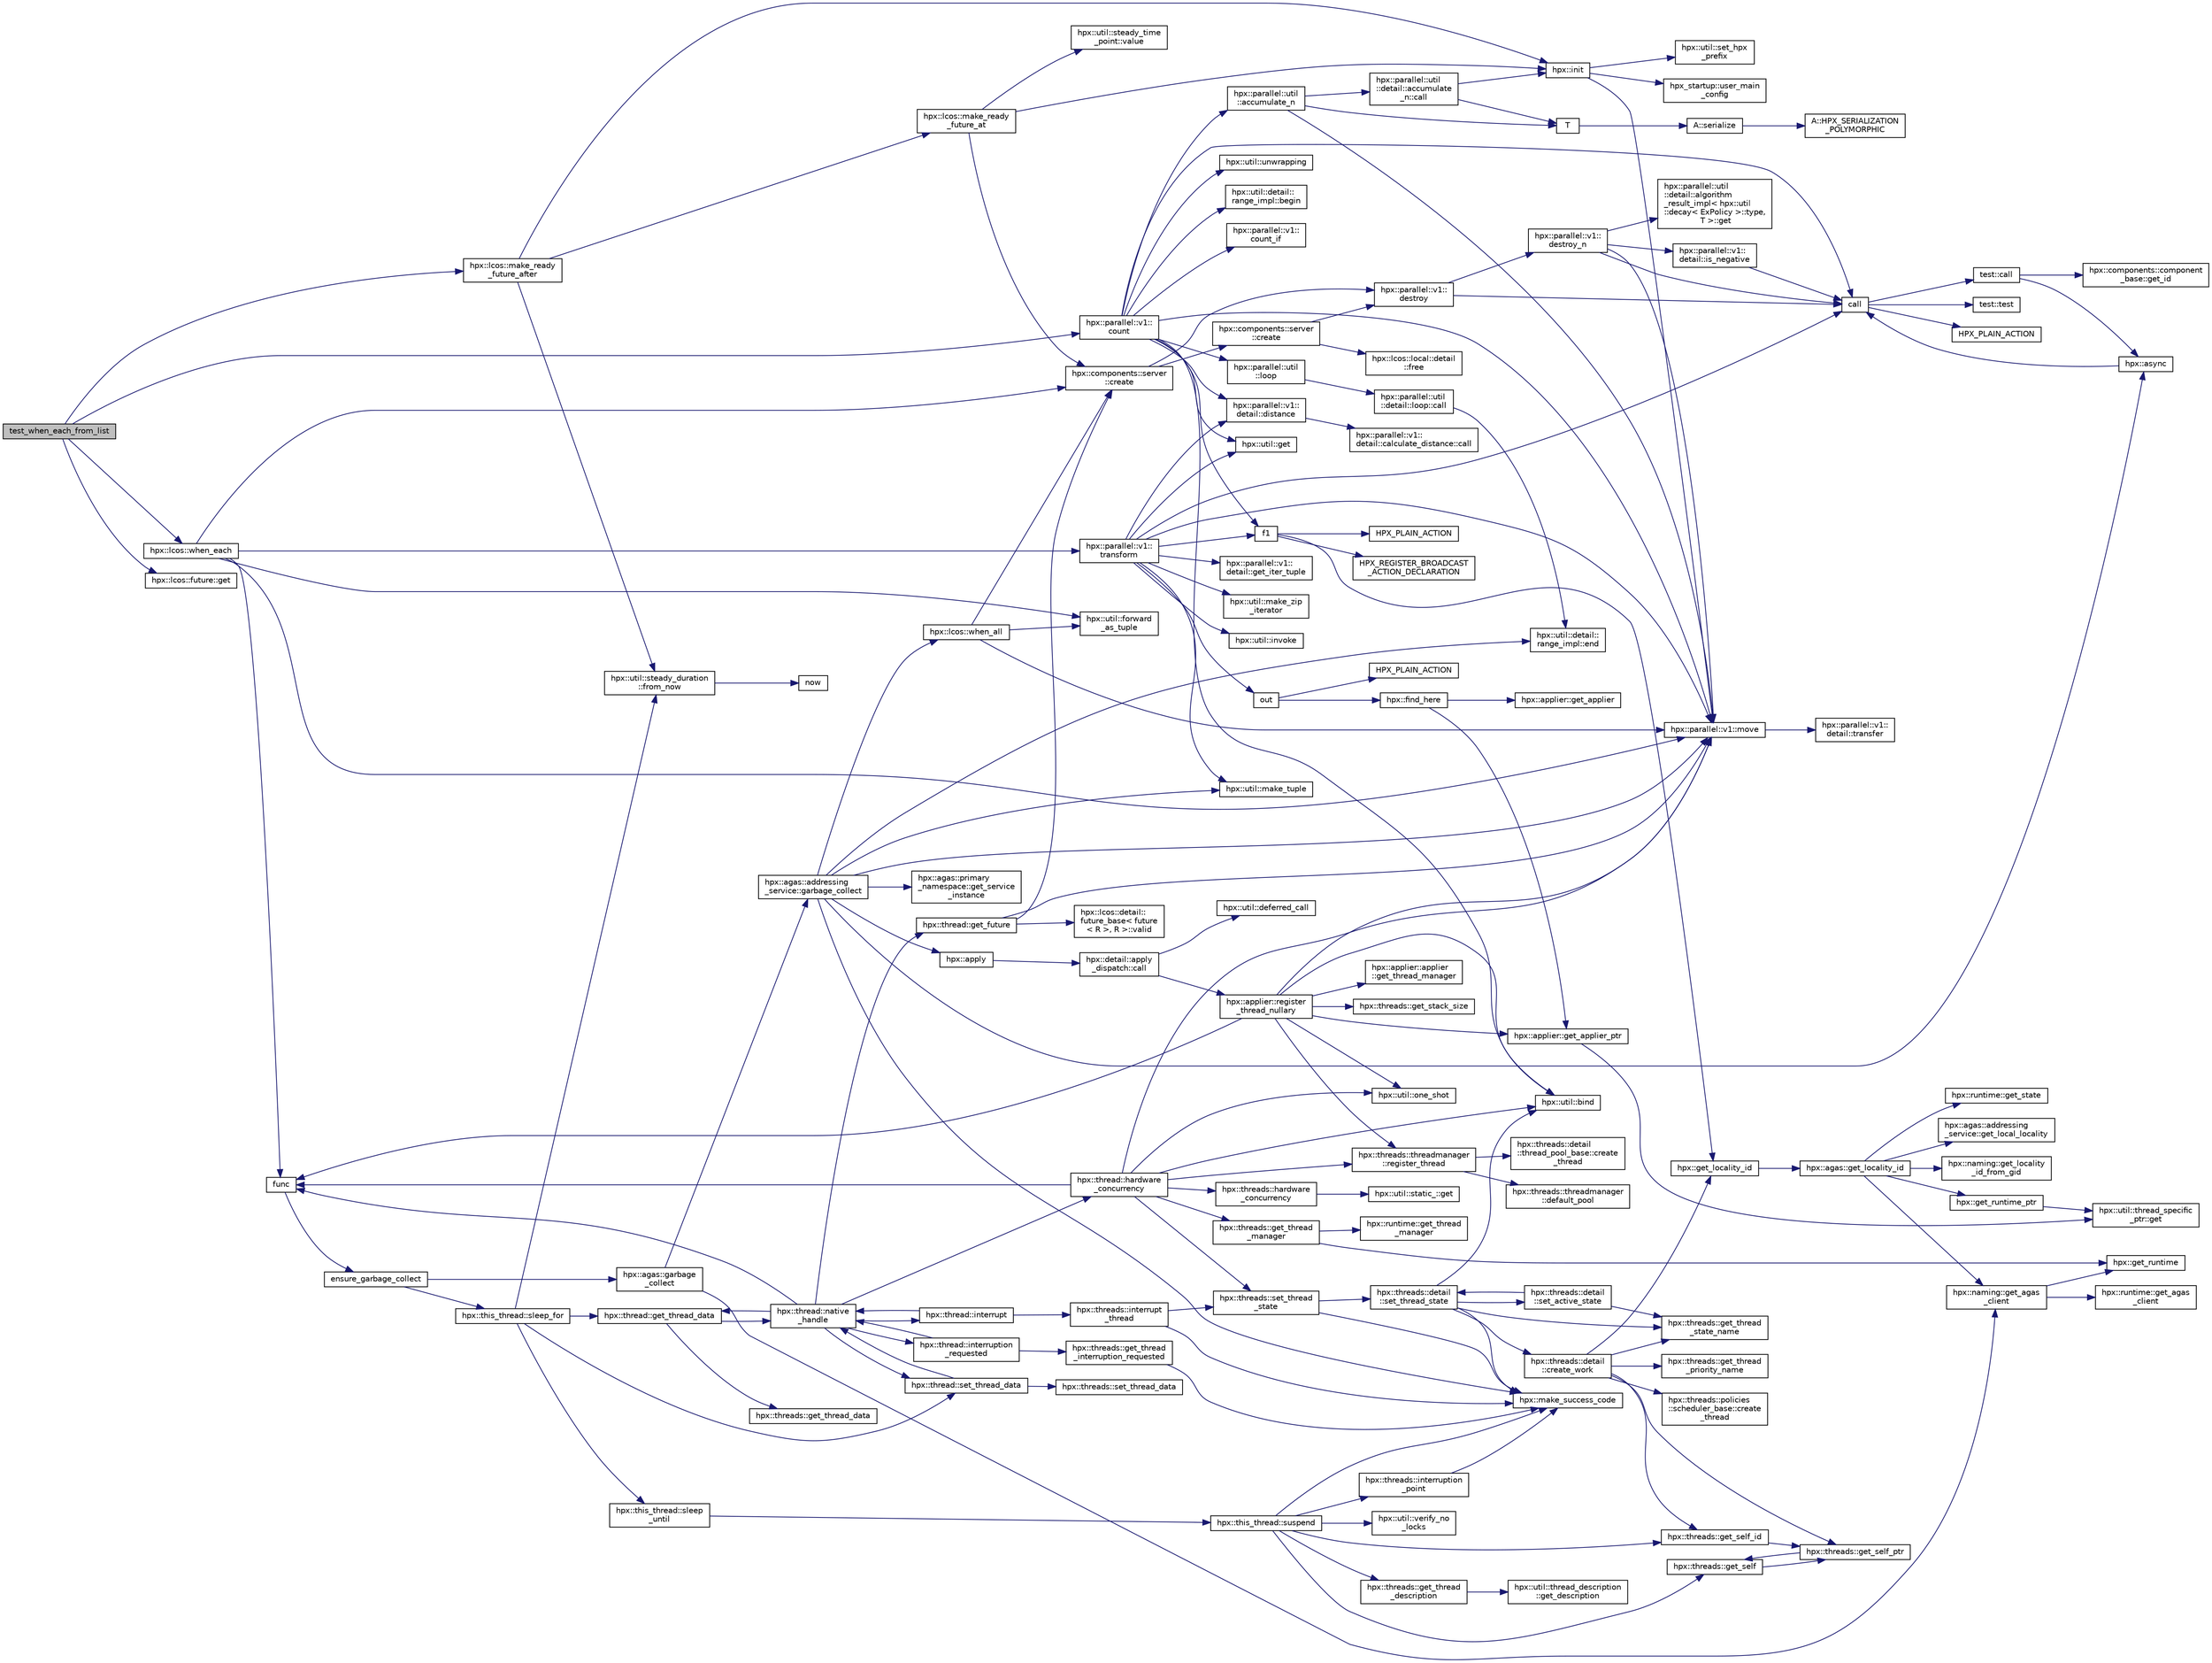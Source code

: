 digraph "test_when_each_from_list"
{
  edge [fontname="Helvetica",fontsize="10",labelfontname="Helvetica",labelfontsize="10"];
  node [fontname="Helvetica",fontsize="10",shape=record];
  rankdir="LR";
  Node575 [label="test_when_each_from_list",height=0.2,width=0.4,color="black", fillcolor="grey75", style="filled", fontcolor="black"];
  Node575 -> Node576 [color="midnightblue",fontsize="10",style="solid",fontname="Helvetica"];
  Node576 [label="hpx::parallel::v1::\lcount",height=0.2,width=0.4,color="black", fillcolor="white", style="filled",URL="$db/db9/namespacehpx_1_1parallel_1_1v1.html#a19d058114a2bd44801aab4176b188e23"];
  Node576 -> Node577 [color="midnightblue",fontsize="10",style="solid",fontname="Helvetica"];
  Node577 [label="hpx::parallel::v1::\lcount_if",height=0.2,width=0.4,color="black", fillcolor="white", style="filled",URL="$db/db9/namespacehpx_1_1parallel_1_1v1.html#ad836ff017ec208c2d6388a9b47b05ce0"];
  Node576 -> Node578 [color="midnightblue",fontsize="10",style="solid",fontname="Helvetica"];
  Node578 [label="f1",height=0.2,width=0.4,color="black", fillcolor="white", style="filled",URL="$d8/d8b/broadcast_8cpp.html#a1751fbd41f2529b84514a9dbd767959a"];
  Node578 -> Node579 [color="midnightblue",fontsize="10",style="solid",fontname="Helvetica"];
  Node579 [label="hpx::get_locality_id",height=0.2,width=0.4,color="black", fillcolor="white", style="filled",URL="$d8/d83/namespacehpx.html#a158d7c54a657bb364c1704033010697b",tooltip="Return the number of the locality this function is being called from. "];
  Node579 -> Node580 [color="midnightblue",fontsize="10",style="solid",fontname="Helvetica"];
  Node580 [label="hpx::agas::get_locality_id",height=0.2,width=0.4,color="black", fillcolor="white", style="filled",URL="$dc/d54/namespacehpx_1_1agas.html#a491cc2ddecdf0f1a9129900caa6a4d3e"];
  Node580 -> Node581 [color="midnightblue",fontsize="10",style="solid",fontname="Helvetica"];
  Node581 [label="hpx::get_runtime_ptr",height=0.2,width=0.4,color="black", fillcolor="white", style="filled",URL="$d8/d83/namespacehpx.html#af29daf2bb3e01b4d6495a1742b6cce64"];
  Node581 -> Node582 [color="midnightblue",fontsize="10",style="solid",fontname="Helvetica"];
  Node582 [label="hpx::util::thread_specific\l_ptr::get",height=0.2,width=0.4,color="black", fillcolor="white", style="filled",URL="$d4/d4c/structhpx_1_1util_1_1thread__specific__ptr.html#a3b27d8520710478aa41d1f74206bdba9"];
  Node580 -> Node583 [color="midnightblue",fontsize="10",style="solid",fontname="Helvetica"];
  Node583 [label="hpx::runtime::get_state",height=0.2,width=0.4,color="black", fillcolor="white", style="filled",URL="$d0/d7b/classhpx_1_1runtime.html#ab405f80e060dac95d624520f38b0524c"];
  Node580 -> Node584 [color="midnightblue",fontsize="10",style="solid",fontname="Helvetica"];
  Node584 [label="hpx::naming::get_agas\l_client",height=0.2,width=0.4,color="black", fillcolor="white", style="filled",URL="$d4/dc9/namespacehpx_1_1naming.html#a0408fffd5d34b620712a801b0ae3b032"];
  Node584 -> Node585 [color="midnightblue",fontsize="10",style="solid",fontname="Helvetica"];
  Node585 [label="hpx::get_runtime",height=0.2,width=0.4,color="black", fillcolor="white", style="filled",URL="$d8/d83/namespacehpx.html#aef902cc6c7dd3b9fbadf34d1e850a070"];
  Node584 -> Node586 [color="midnightblue",fontsize="10",style="solid",fontname="Helvetica"];
  Node586 [label="hpx::runtime::get_agas\l_client",height=0.2,width=0.4,color="black", fillcolor="white", style="filled",URL="$d0/d7b/classhpx_1_1runtime.html#aeb5dddd30d6b9861669af8ad44d1a96a"];
  Node580 -> Node587 [color="midnightblue",fontsize="10",style="solid",fontname="Helvetica"];
  Node587 [label="hpx::agas::addressing\l_service::get_local_locality",height=0.2,width=0.4,color="black", fillcolor="white", style="filled",URL="$db/d58/structhpx_1_1agas_1_1addressing__service.html#ab52c19a37c2a7a006c6c15f90ad0539c"];
  Node580 -> Node588 [color="midnightblue",fontsize="10",style="solid",fontname="Helvetica"];
  Node588 [label="hpx::naming::get_locality\l_id_from_gid",height=0.2,width=0.4,color="black", fillcolor="white", style="filled",URL="$d4/dc9/namespacehpx_1_1naming.html#a7fd43037784560bd04fda9b49e33529f"];
  Node578 -> Node589 [color="midnightblue",fontsize="10",style="solid",fontname="Helvetica"];
  Node589 [label="HPX_PLAIN_ACTION",height=0.2,width=0.4,color="black", fillcolor="white", style="filled",URL="$d8/d8b/broadcast_8cpp.html#a19685a0394ce6a99351f7a679f6eeefc"];
  Node578 -> Node590 [color="midnightblue",fontsize="10",style="solid",fontname="Helvetica"];
  Node590 [label="HPX_REGISTER_BROADCAST\l_ACTION_DECLARATION",height=0.2,width=0.4,color="black", fillcolor="white", style="filled",URL="$d7/d38/addressing__service_8cpp.html#a573d764d9cb34eec46a4bdffcf07875f"];
  Node576 -> Node591 [color="midnightblue",fontsize="10",style="solid",fontname="Helvetica"];
  Node591 [label="hpx::parallel::util\l::loop",height=0.2,width=0.4,color="black", fillcolor="white", style="filled",URL="$df/dc6/namespacehpx_1_1parallel_1_1util.html#a3f434e00f42929aac85debb8c5782213"];
  Node591 -> Node592 [color="midnightblue",fontsize="10",style="solid",fontname="Helvetica"];
  Node592 [label="hpx::parallel::util\l::detail::loop::call",height=0.2,width=0.4,color="black", fillcolor="white", style="filled",URL="$da/d06/structhpx_1_1parallel_1_1util_1_1detail_1_1loop.html#a5c5e8dbda782f09cdb7bc2509e3bf09e"];
  Node592 -> Node593 [color="midnightblue",fontsize="10",style="solid",fontname="Helvetica"];
  Node593 [label="hpx::util::detail::\lrange_impl::end",height=0.2,width=0.4,color="black", fillcolor="white", style="filled",URL="$d4/d4a/namespacehpx_1_1util_1_1detail_1_1range__impl.html#afb2ea48b0902f52ee4d8b764807b4316"];
  Node576 -> Node594 [color="midnightblue",fontsize="10",style="solid",fontname="Helvetica"];
  Node594 [label="hpx::util::bind",height=0.2,width=0.4,color="black", fillcolor="white", style="filled",URL="$df/dad/namespacehpx_1_1util.html#ad844caedf82a0173d6909d910c3e48c6"];
  Node576 -> Node595 [color="midnightblue",fontsize="10",style="solid",fontname="Helvetica"];
  Node595 [label="hpx::parallel::v1::move",height=0.2,width=0.4,color="black", fillcolor="white", style="filled",URL="$db/db9/namespacehpx_1_1parallel_1_1v1.html#aa7c4ede081ce786c9d1eb1adff495cfc"];
  Node595 -> Node596 [color="midnightblue",fontsize="10",style="solid",fontname="Helvetica"];
  Node596 [label="hpx::parallel::v1::\ldetail::transfer",height=0.2,width=0.4,color="black", fillcolor="white", style="filled",URL="$d2/ddd/namespacehpx_1_1parallel_1_1v1_1_1detail.html#ab1b56a05e1885ca7cc7ffa1804dd2f3c"];
  Node576 -> Node597 [color="midnightblue",fontsize="10",style="solid",fontname="Helvetica"];
  Node597 [label="hpx::util::get",height=0.2,width=0.4,color="black", fillcolor="white", style="filled",URL="$df/dad/namespacehpx_1_1util.html#a5cbd3c41f03f4d4acaedaa4777e3cc02"];
  Node576 -> Node598 [color="midnightblue",fontsize="10",style="solid",fontname="Helvetica"];
  Node598 [label="call",height=0.2,width=0.4,color="black", fillcolor="white", style="filled",URL="$d2/d67/promise__1620_8cpp.html#a58357f0b82bc761e1d0b9091ed563a70"];
  Node598 -> Node599 [color="midnightblue",fontsize="10",style="solid",fontname="Helvetica"];
  Node599 [label="test::test",height=0.2,width=0.4,color="black", fillcolor="white", style="filled",URL="$d8/d89/structtest.html#ab42d5ece712d716b04cb3f686f297a26"];
  Node598 -> Node600 [color="midnightblue",fontsize="10",style="solid",fontname="Helvetica"];
  Node600 [label="HPX_PLAIN_ACTION",height=0.2,width=0.4,color="black", fillcolor="white", style="filled",URL="$d2/d67/promise__1620_8cpp.html#ab96aab827a4b1fcaf66cfe0ba83fef23"];
  Node598 -> Node601 [color="midnightblue",fontsize="10",style="solid",fontname="Helvetica"];
  Node601 [label="test::call",height=0.2,width=0.4,color="black", fillcolor="white", style="filled",URL="$d8/d89/structtest.html#aeb29e7ed6518b9426ccf1344c52620ae"];
  Node601 -> Node602 [color="midnightblue",fontsize="10",style="solid",fontname="Helvetica"];
  Node602 [label="hpx::async",height=0.2,width=0.4,color="black", fillcolor="white", style="filled",URL="$d8/d83/namespacehpx.html#acb7d8e37b73b823956ce144f9a57eaa4"];
  Node602 -> Node598 [color="midnightblue",fontsize="10",style="solid",fontname="Helvetica"];
  Node601 -> Node603 [color="midnightblue",fontsize="10",style="solid",fontname="Helvetica"];
  Node603 [label="hpx::components::component\l_base::get_id",height=0.2,width=0.4,color="black", fillcolor="white", style="filled",URL="$d2/de6/classhpx_1_1components_1_1component__base.html#a4c8fd93514039bdf01c48d66d82b19cd"];
  Node576 -> Node604 [color="midnightblue",fontsize="10",style="solid",fontname="Helvetica"];
  Node604 [label="hpx::parallel::v1::\ldetail::distance",height=0.2,width=0.4,color="black", fillcolor="white", style="filled",URL="$d2/ddd/namespacehpx_1_1parallel_1_1v1_1_1detail.html#a6bea3c6a5f470cad11f27ee6bab4a33f"];
  Node604 -> Node605 [color="midnightblue",fontsize="10",style="solid",fontname="Helvetica"];
  Node605 [label="hpx::parallel::v1::\ldetail::calculate_distance::call",height=0.2,width=0.4,color="black", fillcolor="white", style="filled",URL="$db/dfa/structhpx_1_1parallel_1_1v1_1_1detail_1_1calculate__distance.html#a950a6627830a7d019ac0e734b0a447bf"];
  Node576 -> Node606 [color="midnightblue",fontsize="10",style="solid",fontname="Helvetica"];
  Node606 [label="hpx::util::unwrapping",height=0.2,width=0.4,color="black", fillcolor="white", style="filled",URL="$df/dad/namespacehpx_1_1util.html#a7529d9ac687684c33403cdd1f9cef8e4"];
  Node576 -> Node607 [color="midnightblue",fontsize="10",style="solid",fontname="Helvetica"];
  Node607 [label="hpx::parallel::util\l::accumulate_n",height=0.2,width=0.4,color="black", fillcolor="white", style="filled",URL="$df/dc6/namespacehpx_1_1parallel_1_1util.html#af19f9a2722f97c2247ea5d0dbb5e2d25"];
  Node607 -> Node608 [color="midnightblue",fontsize="10",style="solid",fontname="Helvetica"];
  Node608 [label="hpx::parallel::util\l::detail::accumulate\l_n::call",height=0.2,width=0.4,color="black", fillcolor="white", style="filled",URL="$d8/d3b/structhpx_1_1parallel_1_1util_1_1detail_1_1accumulate__n.html#a765aceb8ab313fc92f7c4aaf70ccca8f"];
  Node608 -> Node609 [color="midnightblue",fontsize="10",style="solid",fontname="Helvetica"];
  Node609 [label="hpx::init",height=0.2,width=0.4,color="black", fillcolor="white", style="filled",URL="$d8/d83/namespacehpx.html#a3c694ea960b47c56b33351ba16e3d76b",tooltip="Main entry point for launching the HPX runtime system. "];
  Node609 -> Node610 [color="midnightblue",fontsize="10",style="solid",fontname="Helvetica"];
  Node610 [label="hpx::util::set_hpx\l_prefix",height=0.2,width=0.4,color="black", fillcolor="white", style="filled",URL="$df/dad/namespacehpx_1_1util.html#ae40a23c1ba0a48d9304dcf717a95793e"];
  Node609 -> Node611 [color="midnightblue",fontsize="10",style="solid",fontname="Helvetica"];
  Node611 [label="hpx_startup::user_main\l_config",height=0.2,width=0.4,color="black", fillcolor="white", style="filled",URL="$d3/dd2/namespacehpx__startup.html#aaac571d88bd3912a4225a23eb3261637"];
  Node609 -> Node595 [color="midnightblue",fontsize="10",style="solid",fontname="Helvetica"];
  Node608 -> Node612 [color="midnightblue",fontsize="10",style="solid",fontname="Helvetica"];
  Node612 [label="T",height=0.2,width=0.4,color="black", fillcolor="white", style="filled",URL="$db/d33/polymorphic__semiintrusive__template_8cpp.html#ad187658f9cb91c1312b39ae7e896f1ea"];
  Node612 -> Node613 [color="midnightblue",fontsize="10",style="solid",fontname="Helvetica"];
  Node613 [label="A::serialize",height=0.2,width=0.4,color="black", fillcolor="white", style="filled",URL="$d7/da0/struct_a.html#a5f5c287cf471e274ed9dda0da1592212"];
  Node613 -> Node614 [color="midnightblue",fontsize="10",style="solid",fontname="Helvetica"];
  Node614 [label="A::HPX_SERIALIZATION\l_POLYMORPHIC",height=0.2,width=0.4,color="black", fillcolor="white", style="filled",URL="$d7/da0/struct_a.html#ada978cc156cebbafddb1f3aa4c01918c"];
  Node607 -> Node595 [color="midnightblue",fontsize="10",style="solid",fontname="Helvetica"];
  Node607 -> Node612 [color="midnightblue",fontsize="10",style="solid",fontname="Helvetica"];
  Node576 -> Node615 [color="midnightblue",fontsize="10",style="solid",fontname="Helvetica"];
  Node615 [label="hpx::util::detail::\lrange_impl::begin",height=0.2,width=0.4,color="black", fillcolor="white", style="filled",URL="$d4/d4a/namespacehpx_1_1util_1_1detail_1_1range__impl.html#a31e165df2b865cdd961f35ce938db41a"];
  Node575 -> Node616 [color="midnightblue",fontsize="10",style="solid",fontname="Helvetica"];
  Node616 [label="hpx::lcos::make_ready\l_future_after",height=0.2,width=0.4,color="black", fillcolor="white", style="filled",URL="$d2/dc9/namespacehpx_1_1lcos.html#aa3a1334db4b33140e8bd19cc7f5bd261"];
  Node616 -> Node617 [color="midnightblue",fontsize="10",style="solid",fontname="Helvetica"];
  Node617 [label="hpx::lcos::make_ready\l_future_at",height=0.2,width=0.4,color="black", fillcolor="white", style="filled",URL="$d2/dc9/namespacehpx_1_1lcos.html#a4eabf1fc50a318a2142a5ee1a4e4ffb0"];
  Node617 -> Node618 [color="midnightblue",fontsize="10",style="solid",fontname="Helvetica"];
  Node618 [label="hpx::components::server\l::create",height=0.2,width=0.4,color="black", fillcolor="white", style="filled",URL="$d2/da2/namespacehpx_1_1components_1_1server.html#ac776c89f3d68ceb910e8cee9fa937ab4",tooltip="Create arrays of components using their default constructor. "];
  Node618 -> Node619 [color="midnightblue",fontsize="10",style="solid",fontname="Helvetica"];
  Node619 [label="hpx::components::server\l::create",height=0.2,width=0.4,color="black", fillcolor="white", style="filled",URL="$d2/da2/namespacehpx_1_1components_1_1server.html#a77d26de181c97b444565e230577981bd"];
  Node619 -> Node620 [color="midnightblue",fontsize="10",style="solid",fontname="Helvetica"];
  Node620 [label="hpx::lcos::local::detail\l::free",height=0.2,width=0.4,color="black", fillcolor="white", style="filled",URL="$d4/dcb/namespacehpx_1_1lcos_1_1local_1_1detail.html#a55a940f019734e9bb045dc123cd80e48"];
  Node619 -> Node621 [color="midnightblue",fontsize="10",style="solid",fontname="Helvetica"];
  Node621 [label="hpx::parallel::v1::\ldestroy",height=0.2,width=0.4,color="black", fillcolor="white", style="filled",URL="$db/db9/namespacehpx_1_1parallel_1_1v1.html#acf303558375048e8a7cc9a2c2e09477f"];
  Node621 -> Node598 [color="midnightblue",fontsize="10",style="solid",fontname="Helvetica"];
  Node621 -> Node622 [color="midnightblue",fontsize="10",style="solid",fontname="Helvetica"];
  Node622 [label="hpx::parallel::v1::\ldestroy_n",height=0.2,width=0.4,color="black", fillcolor="white", style="filled",URL="$db/db9/namespacehpx_1_1parallel_1_1v1.html#a71d0691132a300690163f5636bcd5bd3"];
  Node622 -> Node623 [color="midnightblue",fontsize="10",style="solid",fontname="Helvetica"];
  Node623 [label="hpx::parallel::v1::\ldetail::is_negative",height=0.2,width=0.4,color="black", fillcolor="white", style="filled",URL="$d2/ddd/namespacehpx_1_1parallel_1_1v1_1_1detail.html#adf2e40fc4b20ad0fd442ee3118a4d527"];
  Node623 -> Node598 [color="midnightblue",fontsize="10",style="solid",fontname="Helvetica"];
  Node622 -> Node624 [color="midnightblue",fontsize="10",style="solid",fontname="Helvetica"];
  Node624 [label="hpx::parallel::util\l::detail::algorithm\l_result_impl\< hpx::util\l::decay\< ExPolicy \>::type,\l T \>::get",height=0.2,width=0.4,color="black", fillcolor="white", style="filled",URL="$d2/d42/structhpx_1_1parallel_1_1util_1_1detail_1_1algorithm__result__impl.html#ab5b051e8ec74eff5e0e62fd63f5d377e"];
  Node622 -> Node595 [color="midnightblue",fontsize="10",style="solid",fontname="Helvetica"];
  Node622 -> Node598 [color="midnightblue",fontsize="10",style="solid",fontname="Helvetica"];
  Node618 -> Node621 [color="midnightblue",fontsize="10",style="solid",fontname="Helvetica"];
  Node617 -> Node625 [color="midnightblue",fontsize="10",style="solid",fontname="Helvetica"];
  Node625 [label="hpx::util::steady_time\l_point::value",height=0.2,width=0.4,color="black", fillcolor="white", style="filled",URL="$d0/d84/classhpx_1_1util_1_1steady__time__point.html#ab3ac884d51b3f3eeadd4363f76c00f68"];
  Node617 -> Node609 [color="midnightblue",fontsize="10",style="solid",fontname="Helvetica"];
  Node616 -> Node626 [color="midnightblue",fontsize="10",style="solid",fontname="Helvetica"];
  Node626 [label="hpx::util::steady_duration\l::from_now",height=0.2,width=0.4,color="black", fillcolor="white", style="filled",URL="$d9/d4f/classhpx_1_1util_1_1steady__duration.html#a0132206d767cd0f7395507b40111a153"];
  Node626 -> Node627 [color="midnightblue",fontsize="10",style="solid",fontname="Helvetica"];
  Node627 [label="now",height=0.2,width=0.4,color="black", fillcolor="white", style="filled",URL="$de/db3/1d__stencil__1__omp_8cpp.html#a89e9667753dccfac455bd37a7a3a7b16"];
  Node616 -> Node609 [color="midnightblue",fontsize="10",style="solid",fontname="Helvetica"];
  Node575 -> Node628 [color="midnightblue",fontsize="10",style="solid",fontname="Helvetica"];
  Node628 [label="hpx::lcos::when_each",height=0.2,width=0.4,color="black", fillcolor="white", style="filled",URL="$d2/dc9/namespacehpx_1_1lcos.html#a728db59d566f9fda1ab2a44f2bf9859c"];
  Node628 -> Node629 [color="midnightblue",fontsize="10",style="solid",fontname="Helvetica"];
  Node629 [label="hpx::parallel::v1::\ltransform",height=0.2,width=0.4,color="black", fillcolor="white", style="filled",URL="$db/db9/namespacehpx_1_1parallel_1_1v1.html#a32d45550d15f1c22055bc56a431c69f4"];
  Node629 -> Node630 [color="midnightblue",fontsize="10",style="solid",fontname="Helvetica"];
  Node630 [label="hpx::util::invoke",height=0.2,width=0.4,color="black", fillcolor="white", style="filled",URL="$df/dad/namespacehpx_1_1util.html#a9ed3f52b36e725e476dbf5099134ed3d"];
  Node629 -> Node595 [color="midnightblue",fontsize="10",style="solid",fontname="Helvetica"];
  Node629 -> Node578 [color="midnightblue",fontsize="10",style="solid",fontname="Helvetica"];
  Node629 -> Node631 [color="midnightblue",fontsize="10",style="solid",fontname="Helvetica"];
  Node631 [label="hpx::parallel::v1::\ldetail::get_iter_tuple",height=0.2,width=0.4,color="black", fillcolor="white", style="filled",URL="$d2/ddd/namespacehpx_1_1parallel_1_1v1_1_1detail.html#ac54525f2c9a7b2f5801b843bca7db383"];
  Node629 -> Node632 [color="midnightblue",fontsize="10",style="solid",fontname="Helvetica"];
  Node632 [label="hpx::util::make_zip\l_iterator",height=0.2,width=0.4,color="black", fillcolor="white", style="filled",URL="$df/dad/namespacehpx_1_1util.html#a2f68369b316e5699be2c81c04e3ee209"];
  Node629 -> Node604 [color="midnightblue",fontsize="10",style="solid",fontname="Helvetica"];
  Node629 -> Node597 [color="midnightblue",fontsize="10",style="solid",fontname="Helvetica"];
  Node629 -> Node633 [color="midnightblue",fontsize="10",style="solid",fontname="Helvetica"];
  Node633 [label="hpx::util::make_tuple",height=0.2,width=0.4,color="black", fillcolor="white", style="filled",URL="$df/dad/namespacehpx_1_1util.html#a06fa74211a987d208e013f400a9f5328"];
  Node629 -> Node634 [color="midnightblue",fontsize="10",style="solid",fontname="Helvetica"];
  Node634 [label="out",height=0.2,width=0.4,color="black", fillcolor="white", style="filled",URL="$d5/d69/wait__all__hang__1946_8cpp.html#ae95890c5079ed07d292e9e2c1b187e97"];
  Node634 -> Node635 [color="midnightblue",fontsize="10",style="solid",fontname="Helvetica"];
  Node635 [label="hpx::find_here",height=0.2,width=0.4,color="black", fillcolor="white", style="filled",URL="$d8/d83/namespacehpx.html#af07c1b6e26bcdfb1138643a1a2133cf4",tooltip="Return the global id representing this locality. "];
  Node635 -> Node636 [color="midnightblue",fontsize="10",style="solid",fontname="Helvetica"];
  Node636 [label="hpx::applier::get_applier_ptr",height=0.2,width=0.4,color="black", fillcolor="white", style="filled",URL="$d8/dcb/namespacehpx_1_1applier.html#a617483cf2b77ad3a0aa428ade7b35299"];
  Node636 -> Node582 [color="midnightblue",fontsize="10",style="solid",fontname="Helvetica"];
  Node635 -> Node637 [color="midnightblue",fontsize="10",style="solid",fontname="Helvetica"];
  Node637 [label="hpx::applier::get_applier",height=0.2,width=0.4,color="black", fillcolor="white", style="filled",URL="$d8/dcb/namespacehpx_1_1applier.html#aba1147ab54a476403b37f20a39b1e239"];
  Node634 -> Node638 [color="midnightblue",fontsize="10",style="solid",fontname="Helvetica"];
  Node638 [label="HPX_PLAIN_ACTION",height=0.2,width=0.4,color="black", fillcolor="white", style="filled",URL="$d5/d69/wait__all__hang__1946_8cpp.html#ac9bd456810a9b90073efb27cea0b1cc0"];
  Node629 -> Node598 [color="midnightblue",fontsize="10",style="solid",fontname="Helvetica"];
  Node628 -> Node639 [color="midnightblue",fontsize="10",style="solid",fontname="Helvetica"];
  Node639 [label="hpx::util::forward\l_as_tuple",height=0.2,width=0.4,color="black", fillcolor="white", style="filled",URL="$df/dad/namespacehpx_1_1util.html#ab7c31e3f24c3302a4f67b6735a6fa597"];
  Node628 -> Node595 [color="midnightblue",fontsize="10",style="solid",fontname="Helvetica"];
  Node628 -> Node640 [color="midnightblue",fontsize="10",style="solid",fontname="Helvetica"];
  Node640 [label="func",height=0.2,width=0.4,color="black", fillcolor="white", style="filled",URL="$d8/dfd/id__type__ref__counting__1032_8cpp.html#ab811b86ea5107ffb3351fcaa29d2c652"];
  Node640 -> Node641 [color="midnightblue",fontsize="10",style="solid",fontname="Helvetica"];
  Node641 [label="ensure_garbage_collect",height=0.2,width=0.4,color="black", fillcolor="white", style="filled",URL="$d8/dfd/id__type__ref__counting__1032_8cpp.html#a5264b94bf7c262ac0e521fb290d476d5"];
  Node641 -> Node642 [color="midnightblue",fontsize="10",style="solid",fontname="Helvetica"];
  Node642 [label="hpx::this_thread::sleep_for",height=0.2,width=0.4,color="black", fillcolor="white", style="filled",URL="$d9/d52/namespacehpx_1_1this__thread.html#afc042a5a5fa52eef2d1d177a343435cf"];
  Node642 -> Node643 [color="midnightblue",fontsize="10",style="solid",fontname="Helvetica"];
  Node643 [label="hpx::this_thread::sleep\l_until",height=0.2,width=0.4,color="black", fillcolor="white", style="filled",URL="$d9/d52/namespacehpx_1_1this__thread.html#ae12a853980115b23ff0ab8ca06622658"];
  Node643 -> Node644 [color="midnightblue",fontsize="10",style="solid",fontname="Helvetica"];
  Node644 [label="hpx::this_thread::suspend",height=0.2,width=0.4,color="black", fillcolor="white", style="filled",URL="$d9/d52/namespacehpx_1_1this__thread.html#aca220026fb3014c0881d129fe31c0073"];
  Node644 -> Node645 [color="midnightblue",fontsize="10",style="solid",fontname="Helvetica"];
  Node645 [label="hpx::threads::get_self",height=0.2,width=0.4,color="black", fillcolor="white", style="filled",URL="$d7/d28/namespacehpx_1_1threads.html#a07daf4d6d29233f20d66d41ab7b5b8e8"];
  Node645 -> Node646 [color="midnightblue",fontsize="10",style="solid",fontname="Helvetica"];
  Node646 [label="hpx::threads::get_self_ptr",height=0.2,width=0.4,color="black", fillcolor="white", style="filled",URL="$d7/d28/namespacehpx_1_1threads.html#a22877ae347ad884cde3a51397dad6c53"];
  Node646 -> Node645 [color="midnightblue",fontsize="10",style="solid",fontname="Helvetica"];
  Node644 -> Node647 [color="midnightblue",fontsize="10",style="solid",fontname="Helvetica"];
  Node647 [label="hpx::threads::get_self_id",height=0.2,width=0.4,color="black", fillcolor="white", style="filled",URL="$d7/d28/namespacehpx_1_1threads.html#afafe0f900b9fac3d4ed3c747625c1cfe"];
  Node647 -> Node646 [color="midnightblue",fontsize="10",style="solid",fontname="Helvetica"];
  Node644 -> Node648 [color="midnightblue",fontsize="10",style="solid",fontname="Helvetica"];
  Node648 [label="hpx::threads::interruption\l_point",height=0.2,width=0.4,color="black", fillcolor="white", style="filled",URL="$d7/d28/namespacehpx_1_1threads.html#ada6ec56a12b050707311d8c628089059"];
  Node648 -> Node649 [color="midnightblue",fontsize="10",style="solid",fontname="Helvetica"];
  Node649 [label="hpx::make_success_code",height=0.2,width=0.4,color="black", fillcolor="white", style="filled",URL="$d8/d83/namespacehpx.html#a0e8512a8f49e2a6c8185061181419d8f",tooltip="Returns error_code(hpx::success, \"success\", mode). "];
  Node644 -> Node650 [color="midnightblue",fontsize="10",style="solid",fontname="Helvetica"];
  Node650 [label="hpx::util::verify_no\l_locks",height=0.2,width=0.4,color="black", fillcolor="white", style="filled",URL="$df/dad/namespacehpx_1_1util.html#ae0e1837ee6f09b79b26c2e788d2e9fc9"];
  Node644 -> Node651 [color="midnightblue",fontsize="10",style="solid",fontname="Helvetica"];
  Node651 [label="hpx::threads::get_thread\l_description",height=0.2,width=0.4,color="black", fillcolor="white", style="filled",URL="$d7/d28/namespacehpx_1_1threads.html#a42fc18a7a680f4e8bc633a4b4c956701"];
  Node651 -> Node652 [color="midnightblue",fontsize="10",style="solid",fontname="Helvetica"];
  Node652 [label="hpx::util::thread_description\l::get_description",height=0.2,width=0.4,color="black", fillcolor="white", style="filled",URL="$df/d9e/structhpx_1_1util_1_1thread__description.html#a8c834e14eca6eb228188022577f9f952"];
  Node644 -> Node649 [color="midnightblue",fontsize="10",style="solid",fontname="Helvetica"];
  Node642 -> Node626 [color="midnightblue",fontsize="10",style="solid",fontname="Helvetica"];
  Node642 -> Node653 [color="midnightblue",fontsize="10",style="solid",fontname="Helvetica"];
  Node653 [label="hpx::thread::get_thread_data",height=0.2,width=0.4,color="black", fillcolor="white", style="filled",URL="$de/d9b/classhpx_1_1thread.html#a4535ef82cec3b953d2c941d20e3e3904"];
  Node653 -> Node654 [color="midnightblue",fontsize="10",style="solid",fontname="Helvetica"];
  Node654 [label="hpx::threads::get_thread_data",height=0.2,width=0.4,color="black", fillcolor="white", style="filled",URL="$d7/d28/namespacehpx_1_1threads.html#a8737931ff6303807225f735b2b384ae4"];
  Node653 -> Node655 [color="midnightblue",fontsize="10",style="solid",fontname="Helvetica"];
  Node655 [label="hpx::thread::native\l_handle",height=0.2,width=0.4,color="black", fillcolor="white", style="filled",URL="$de/d9b/classhpx_1_1thread.html#acf48190d264ab64c1c4ec99d0b421b5a"];
  Node655 -> Node656 [color="midnightblue",fontsize="10",style="solid",fontname="Helvetica"];
  Node656 [label="hpx::thread::hardware\l_concurrency",height=0.2,width=0.4,color="black", fillcolor="white", style="filled",URL="$de/d9b/classhpx_1_1thread.html#a8e4fff210e02485ba493bc3a2a956c03"];
  Node656 -> Node657 [color="midnightblue",fontsize="10",style="solid",fontname="Helvetica"];
  Node657 [label="hpx::threads::hardware\l_concurrency",height=0.2,width=0.4,color="black", fillcolor="white", style="filled",URL="$d7/d28/namespacehpx_1_1threads.html#aa8752a235478d2ad7b5ac467b63ab527"];
  Node657 -> Node658 [color="midnightblue",fontsize="10",style="solid",fontname="Helvetica"];
  Node658 [label="hpx::util::static_::get",height=0.2,width=0.4,color="black", fillcolor="white", style="filled",URL="$d3/dbb/structhpx_1_1util_1_1static__.html#a2967c633948a3bf17a3b5405ef5a8318"];
  Node656 -> Node640 [color="midnightblue",fontsize="10",style="solid",fontname="Helvetica"];
  Node656 -> Node594 [color="midnightblue",fontsize="10",style="solid",fontname="Helvetica"];
  Node656 -> Node659 [color="midnightblue",fontsize="10",style="solid",fontname="Helvetica"];
  Node659 [label="hpx::util::one_shot",height=0.2,width=0.4,color="black", fillcolor="white", style="filled",URL="$df/dad/namespacehpx_1_1util.html#a273e61be42a72415291e0ec0a4f28c7a"];
  Node656 -> Node595 [color="midnightblue",fontsize="10",style="solid",fontname="Helvetica"];
  Node656 -> Node660 [color="midnightblue",fontsize="10",style="solid",fontname="Helvetica"];
  Node660 [label="hpx::threads::get_thread\l_manager",height=0.2,width=0.4,color="black", fillcolor="white", style="filled",URL="$d7/d28/namespacehpx_1_1threads.html#a076973c3a53beadde7d967e22c4f6cce"];
  Node660 -> Node585 [color="midnightblue",fontsize="10",style="solid",fontname="Helvetica"];
  Node660 -> Node661 [color="midnightblue",fontsize="10",style="solid",fontname="Helvetica"];
  Node661 [label="hpx::runtime::get_thread\l_manager",height=0.2,width=0.4,color="black", fillcolor="white", style="filled",URL="$d0/d7b/classhpx_1_1runtime.html#a865b12d57fcd44a8d3dda3e35414f563"];
  Node656 -> Node662 [color="midnightblue",fontsize="10",style="solid",fontname="Helvetica"];
  Node662 [label="hpx::threads::threadmanager\l::register_thread",height=0.2,width=0.4,color="black", fillcolor="white", style="filled",URL="$d5/daa/classhpx_1_1threads_1_1threadmanager.html#a7f79c7578e08a60ca45eb276ce8133d8"];
  Node662 -> Node663 [color="midnightblue",fontsize="10",style="solid",fontname="Helvetica"];
  Node663 [label="hpx::threads::threadmanager\l::default_pool",height=0.2,width=0.4,color="black", fillcolor="white", style="filled",URL="$d5/daa/classhpx_1_1threads_1_1threadmanager.html#a851f067d03b5dd1c5e6a9a6a841e05df"];
  Node662 -> Node664 [color="midnightblue",fontsize="10",style="solid",fontname="Helvetica"];
  Node664 [label="hpx::threads::detail\l::thread_pool_base::create\l_thread",height=0.2,width=0.4,color="black", fillcolor="white", style="filled",URL="$de/dae/classhpx_1_1threads_1_1detail_1_1thread__pool__base.html#ad35d3779eef6f4528e62a26d71b34b34"];
  Node656 -> Node665 [color="midnightblue",fontsize="10",style="solid",fontname="Helvetica"];
  Node665 [label="hpx::threads::set_thread\l_state",height=0.2,width=0.4,color="black", fillcolor="white", style="filled",URL="$d7/d28/namespacehpx_1_1threads.html#ac0690ad16ad778bcc79dcd727cc33025",tooltip="Set the thread state of the thread referenced by the thread_id id. "];
  Node665 -> Node649 [color="midnightblue",fontsize="10",style="solid",fontname="Helvetica"];
  Node665 -> Node666 [color="midnightblue",fontsize="10",style="solid",fontname="Helvetica"];
  Node666 [label="hpx::threads::detail\l::set_thread_state",height=0.2,width=0.4,color="black", fillcolor="white", style="filled",URL="$d2/dd1/namespacehpx_1_1threads_1_1detail.html#af85ddc854c4a149bf1738eb1b111b9ab"];
  Node666 -> Node667 [color="midnightblue",fontsize="10",style="solid",fontname="Helvetica"];
  Node667 [label="hpx::threads::get_thread\l_state_name",height=0.2,width=0.4,color="black", fillcolor="white", style="filled",URL="$d7/d28/namespacehpx_1_1threads.html#a26f91ea8d2195f165c033241c5cd11db"];
  Node666 -> Node649 [color="midnightblue",fontsize="10",style="solid",fontname="Helvetica"];
  Node666 -> Node594 [color="midnightblue",fontsize="10",style="solid",fontname="Helvetica"];
  Node666 -> Node668 [color="midnightblue",fontsize="10",style="solid",fontname="Helvetica"];
  Node668 [label="hpx::threads::detail\l::set_active_state",height=0.2,width=0.4,color="black", fillcolor="white", style="filled",URL="$d2/dd1/namespacehpx_1_1threads_1_1detail.html#a45884a5bf04ad66a4f259231a3947e76"];
  Node668 -> Node667 [color="midnightblue",fontsize="10",style="solid",fontname="Helvetica"];
  Node668 -> Node666 [color="midnightblue",fontsize="10",style="solid",fontname="Helvetica"];
  Node666 -> Node669 [color="midnightblue",fontsize="10",style="solid",fontname="Helvetica"];
  Node669 [label="hpx::threads::detail\l::create_work",height=0.2,width=0.4,color="black", fillcolor="white", style="filled",URL="$d2/dd1/namespacehpx_1_1threads_1_1detail.html#ae22384a3c1b1a1940032fad068fb54b1"];
  Node669 -> Node667 [color="midnightblue",fontsize="10",style="solid",fontname="Helvetica"];
  Node669 -> Node670 [color="midnightblue",fontsize="10",style="solid",fontname="Helvetica"];
  Node670 [label="hpx::threads::get_thread\l_priority_name",height=0.2,width=0.4,color="black", fillcolor="white", style="filled",URL="$d7/d28/namespacehpx_1_1threads.html#a9c6b2fec0c1cf5b06ff83ce756ca6d42"];
  Node669 -> Node646 [color="midnightblue",fontsize="10",style="solid",fontname="Helvetica"];
  Node669 -> Node647 [color="midnightblue",fontsize="10",style="solid",fontname="Helvetica"];
  Node669 -> Node579 [color="midnightblue",fontsize="10",style="solid",fontname="Helvetica"];
  Node669 -> Node671 [color="midnightblue",fontsize="10",style="solid",fontname="Helvetica"];
  Node671 [label="hpx::threads::policies\l::scheduler_base::create\l_thread",height=0.2,width=0.4,color="black", fillcolor="white", style="filled",URL="$dd/d7e/structhpx_1_1threads_1_1policies_1_1scheduler__base.html#ad3b05cd7f363cc8e8410ce368c3794e0"];
  Node655 -> Node672 [color="midnightblue",fontsize="10",style="solid",fontname="Helvetica"];
  Node672 [label="hpx::thread::interrupt",height=0.2,width=0.4,color="black", fillcolor="white", style="filled",URL="$de/d9b/classhpx_1_1thread.html#ac34d0d033aa743c476a79dbc2e1a8a39"];
  Node672 -> Node673 [color="midnightblue",fontsize="10",style="solid",fontname="Helvetica"];
  Node673 [label="hpx::threads::interrupt\l_thread",height=0.2,width=0.4,color="black", fillcolor="white", style="filled",URL="$d7/d28/namespacehpx_1_1threads.html#a6bdda1a2aab61b9b13d274b5155d7e73"];
  Node673 -> Node649 [color="midnightblue",fontsize="10",style="solid",fontname="Helvetica"];
  Node673 -> Node665 [color="midnightblue",fontsize="10",style="solid",fontname="Helvetica"];
  Node672 -> Node655 [color="midnightblue",fontsize="10",style="solid",fontname="Helvetica"];
  Node655 -> Node674 [color="midnightblue",fontsize="10",style="solid",fontname="Helvetica"];
  Node674 [label="hpx::thread::interruption\l_requested",height=0.2,width=0.4,color="black", fillcolor="white", style="filled",URL="$de/d9b/classhpx_1_1thread.html#a33276bb4c20bbb0b1978944e18ef71b8"];
  Node674 -> Node675 [color="midnightblue",fontsize="10",style="solid",fontname="Helvetica"];
  Node675 [label="hpx::threads::get_thread\l_interruption_requested",height=0.2,width=0.4,color="black", fillcolor="white", style="filled",URL="$d7/d28/namespacehpx_1_1threads.html#ae64a7fdb8b5c8bac7be0c8282672a03b"];
  Node675 -> Node649 [color="midnightblue",fontsize="10",style="solid",fontname="Helvetica"];
  Node674 -> Node655 [color="midnightblue",fontsize="10",style="solid",fontname="Helvetica"];
  Node655 -> Node676 [color="midnightblue",fontsize="10",style="solid",fontname="Helvetica"];
  Node676 [label="hpx::thread::get_future",height=0.2,width=0.4,color="black", fillcolor="white", style="filled",URL="$de/d9b/classhpx_1_1thread.html#a87fdb0d8da826366fc190ed224900a64"];
  Node676 -> Node677 [color="midnightblue",fontsize="10",style="solid",fontname="Helvetica"];
  Node677 [label="hpx::lcos::detail::\lfuture_base\< future\l\< R \>, R \>::valid",height=0.2,width=0.4,color="black", fillcolor="white", style="filled",URL="$d5/dd7/classhpx_1_1lcos_1_1detail_1_1future__base.html#aaf7beb7374815614363033bd96573e75"];
  Node676 -> Node618 [color="midnightblue",fontsize="10",style="solid",fontname="Helvetica"];
  Node676 -> Node595 [color="midnightblue",fontsize="10",style="solid",fontname="Helvetica"];
  Node655 -> Node653 [color="midnightblue",fontsize="10",style="solid",fontname="Helvetica"];
  Node655 -> Node678 [color="midnightblue",fontsize="10",style="solid",fontname="Helvetica"];
  Node678 [label="hpx::thread::set_thread_data",height=0.2,width=0.4,color="black", fillcolor="white", style="filled",URL="$de/d9b/classhpx_1_1thread.html#a7317a3cf5251f3b33c990449570d4cea"];
  Node678 -> Node679 [color="midnightblue",fontsize="10",style="solid",fontname="Helvetica"];
  Node679 [label="hpx::threads::set_thread_data",height=0.2,width=0.4,color="black", fillcolor="white", style="filled",URL="$d7/d28/namespacehpx_1_1threads.html#a00a625acc149fce3ae38e4340454acf7"];
  Node678 -> Node655 [color="midnightblue",fontsize="10",style="solid",fontname="Helvetica"];
  Node655 -> Node640 [color="midnightblue",fontsize="10",style="solid",fontname="Helvetica"];
  Node642 -> Node678 [color="midnightblue",fontsize="10",style="solid",fontname="Helvetica"];
  Node641 -> Node680 [color="midnightblue",fontsize="10",style="solid",fontname="Helvetica"];
  Node680 [label="hpx::agas::garbage\l_collect",height=0.2,width=0.4,color="black", fillcolor="white", style="filled",URL="$dc/d54/namespacehpx_1_1agas.html#a951337adc4f9bd6df00a50737468e911"];
  Node680 -> Node584 [color="midnightblue",fontsize="10",style="solid",fontname="Helvetica"];
  Node680 -> Node681 [color="midnightblue",fontsize="10",style="solid",fontname="Helvetica"];
  Node681 [label="hpx::agas::addressing\l_service::garbage_collect",height=0.2,width=0.4,color="black", fillcolor="white", style="filled",URL="$db/d58/structhpx_1_1agas_1_1addressing__service.html#a87dcae0eacf6e62d5103ebf516d86f63"];
  Node681 -> Node649 [color="midnightblue",fontsize="10",style="solid",fontname="Helvetica"];
  Node681 -> Node682 [color="midnightblue",fontsize="10",style="solid",fontname="Helvetica"];
  Node682 [label="hpx::agas::primary\l_namespace::get_service\l_instance",height=0.2,width=0.4,color="black", fillcolor="white", style="filled",URL="$d1/d43/structhpx_1_1agas_1_1primary__namespace.html#a7630ff0f30ff8c23b13b4672c5350e2e"];
  Node681 -> Node633 [color="midnightblue",fontsize="10",style="solid",fontname="Helvetica"];
  Node681 -> Node593 [color="midnightblue",fontsize="10",style="solid",fontname="Helvetica"];
  Node681 -> Node683 [color="midnightblue",fontsize="10",style="solid",fontname="Helvetica"];
  Node683 [label="hpx::apply",height=0.2,width=0.4,color="black", fillcolor="white", style="filled",URL="$d8/d83/namespacehpx.html#aa87762f0db0731d385f3fdfdb25d59fc"];
  Node683 -> Node684 [color="midnightblue",fontsize="10",style="solid",fontname="Helvetica"];
  Node684 [label="hpx::detail::apply\l_dispatch::call",height=0.2,width=0.4,color="black", fillcolor="white", style="filled",URL="$db/de8/structhpx_1_1detail_1_1apply__dispatch.html#a0755fab16d281e74bcff0f8045be9459"];
  Node684 -> Node685 [color="midnightblue",fontsize="10",style="solid",fontname="Helvetica"];
  Node685 [label="hpx::applier::register\l_thread_nullary",height=0.2,width=0.4,color="black", fillcolor="white", style="filled",URL="$d8/dcb/namespacehpx_1_1applier.html#a401cd1145927e58d74d1eb52aaccd936"];
  Node685 -> Node636 [color="midnightblue",fontsize="10",style="solid",fontname="Helvetica"];
  Node685 -> Node640 [color="midnightblue",fontsize="10",style="solid",fontname="Helvetica"];
  Node685 -> Node594 [color="midnightblue",fontsize="10",style="solid",fontname="Helvetica"];
  Node685 -> Node659 [color="midnightblue",fontsize="10",style="solid",fontname="Helvetica"];
  Node685 -> Node595 [color="midnightblue",fontsize="10",style="solid",fontname="Helvetica"];
  Node685 -> Node686 [color="midnightblue",fontsize="10",style="solid",fontname="Helvetica"];
  Node686 [label="hpx::threads::get_stack_size",height=0.2,width=0.4,color="black", fillcolor="white", style="filled",URL="$d7/d28/namespacehpx_1_1threads.html#af597241b3c2785150be206737ca04aa6",tooltip="The get_stack_size function is part of the thread related API. It. "];
  Node685 -> Node687 [color="midnightblue",fontsize="10",style="solid",fontname="Helvetica"];
  Node687 [label="hpx::applier::applier\l::get_thread_manager",height=0.2,width=0.4,color="black", fillcolor="white", style="filled",URL="$da/dcb/classhpx_1_1applier_1_1applier.html#acc36d583973701e573be39da97bba866",tooltip="Access the thread-manager instance associated with this applier. "];
  Node685 -> Node662 [color="midnightblue",fontsize="10",style="solid",fontname="Helvetica"];
  Node684 -> Node688 [color="midnightblue",fontsize="10",style="solid",fontname="Helvetica"];
  Node688 [label="hpx::util::deferred_call",height=0.2,width=0.4,color="black", fillcolor="white", style="filled",URL="$df/dad/namespacehpx_1_1util.html#acdded623c658a7a3436f7e76bc9d881c"];
  Node681 -> Node595 [color="midnightblue",fontsize="10",style="solid",fontname="Helvetica"];
  Node681 -> Node602 [color="midnightblue",fontsize="10",style="solid",fontname="Helvetica"];
  Node681 -> Node689 [color="midnightblue",fontsize="10",style="solid",fontname="Helvetica"];
  Node689 [label="hpx::lcos::when_all",height=0.2,width=0.4,color="black", fillcolor="white", style="filled",URL="$d2/dc9/namespacehpx_1_1lcos.html#a1a6fb024d8690923fb185d5aee204d54"];
  Node689 -> Node639 [color="midnightblue",fontsize="10",style="solid",fontname="Helvetica"];
  Node689 -> Node595 [color="midnightblue",fontsize="10",style="solid",fontname="Helvetica"];
  Node689 -> Node618 [color="midnightblue",fontsize="10",style="solid",fontname="Helvetica"];
  Node628 -> Node618 [color="midnightblue",fontsize="10",style="solid",fontname="Helvetica"];
  Node575 -> Node690 [color="midnightblue",fontsize="10",style="solid",fontname="Helvetica"];
  Node690 [label="hpx::lcos::future::get",height=0.2,width=0.4,color="black", fillcolor="white", style="filled",URL="$d0/d33/classhpx_1_1lcos_1_1future.html#a8c28269486d5620ac48af349f17bb41c"];
}
